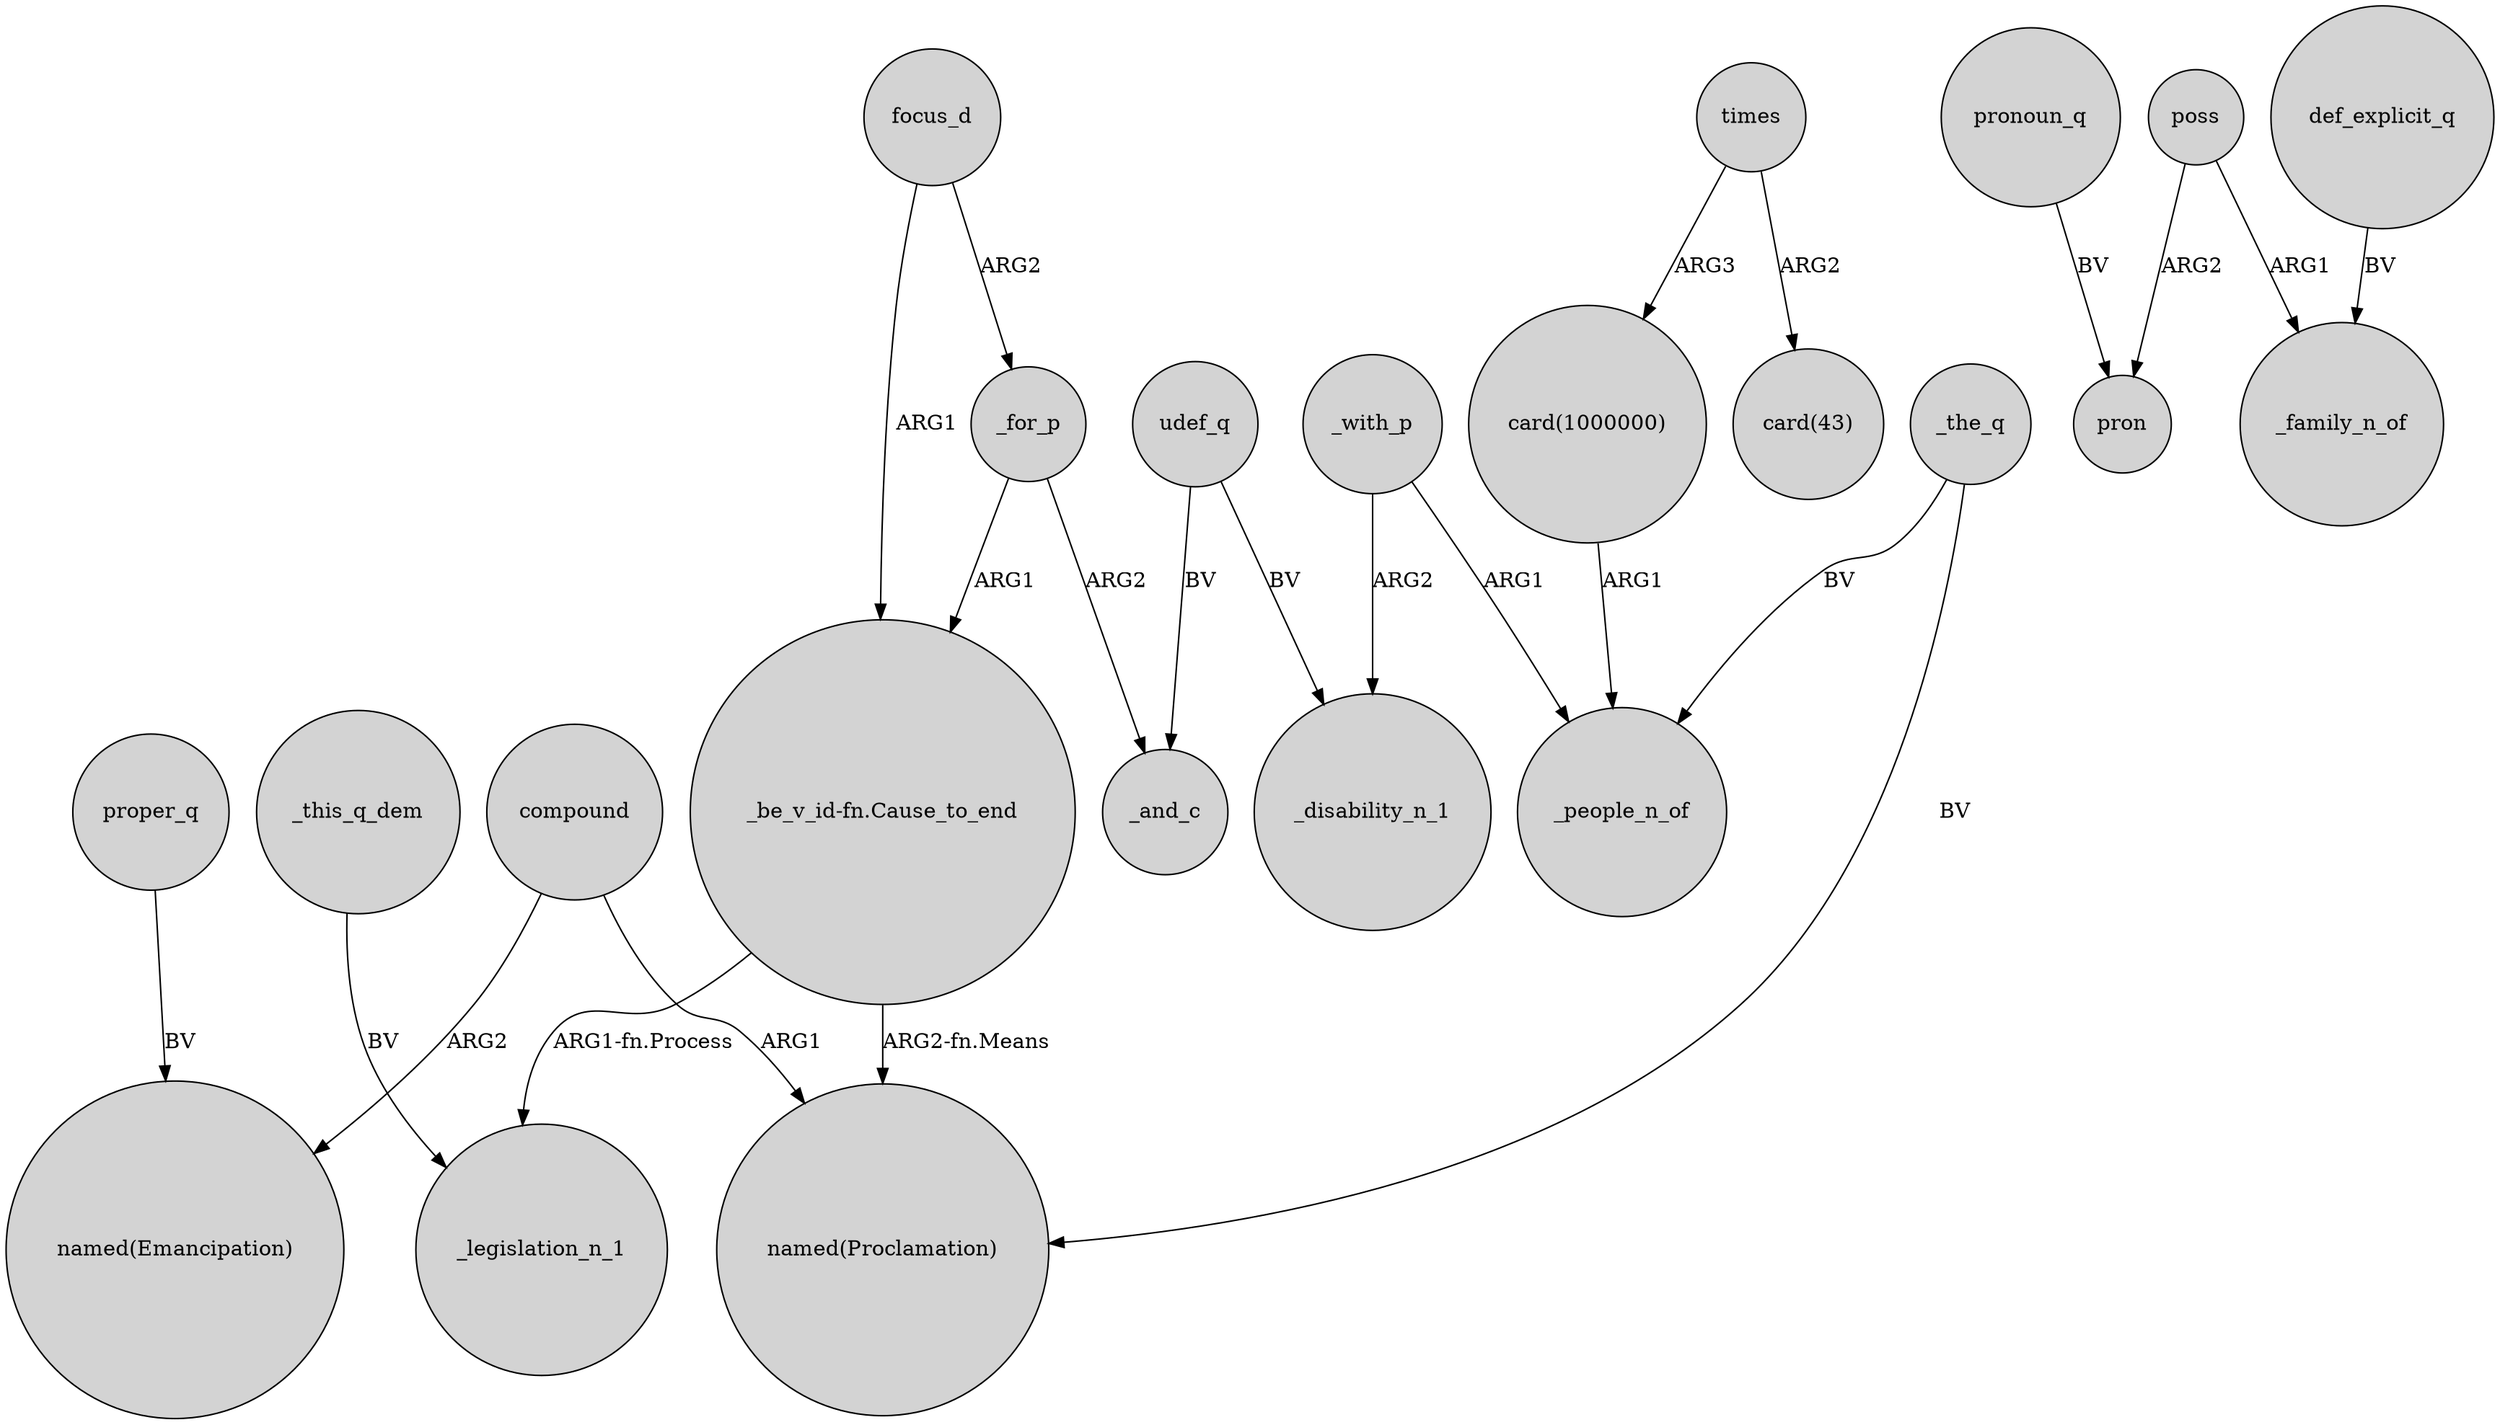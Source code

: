 digraph {
	node [shape=circle style=filled]
	compound -> "named(Emancipation)" [label=ARG2]
	focus_d -> "_be_v_id-fn.Cause_to_end" [label=ARG1]
	_this_q_dem -> _legislation_n_1 [label=BV]
	proper_q -> "named(Emancipation)" [label=BV]
	times -> "card(1000000)" [label=ARG3]
	compound -> "named(Proclamation)" [label=ARG1]
	udef_q -> _and_c [label=BV]
	"card(1000000)" -> _people_n_of [label=ARG1]
	"_be_v_id-fn.Cause_to_end" -> _legislation_n_1 [label="ARG1-fn.Process"]
	_with_p -> _people_n_of [label=ARG1]
	udef_q -> _disability_n_1 [label=BV]
	pronoun_q -> pron [label=BV]
	poss -> pron [label=ARG2]
	_the_q -> _people_n_of [label=BV]
	_for_p -> "_be_v_id-fn.Cause_to_end" [label=ARG1]
	def_explicit_q -> _family_n_of [label=BV]
	times -> "card(43)" [label=ARG2]
	"_be_v_id-fn.Cause_to_end" -> "named(Proclamation)" [label="ARG2-fn.Means"]
	poss -> _family_n_of [label=ARG1]
	_with_p -> _disability_n_1 [label=ARG2]
	focus_d -> _for_p [label=ARG2]
	_the_q -> "named(Proclamation)" [label=BV]
	_for_p -> _and_c [label=ARG2]
}
